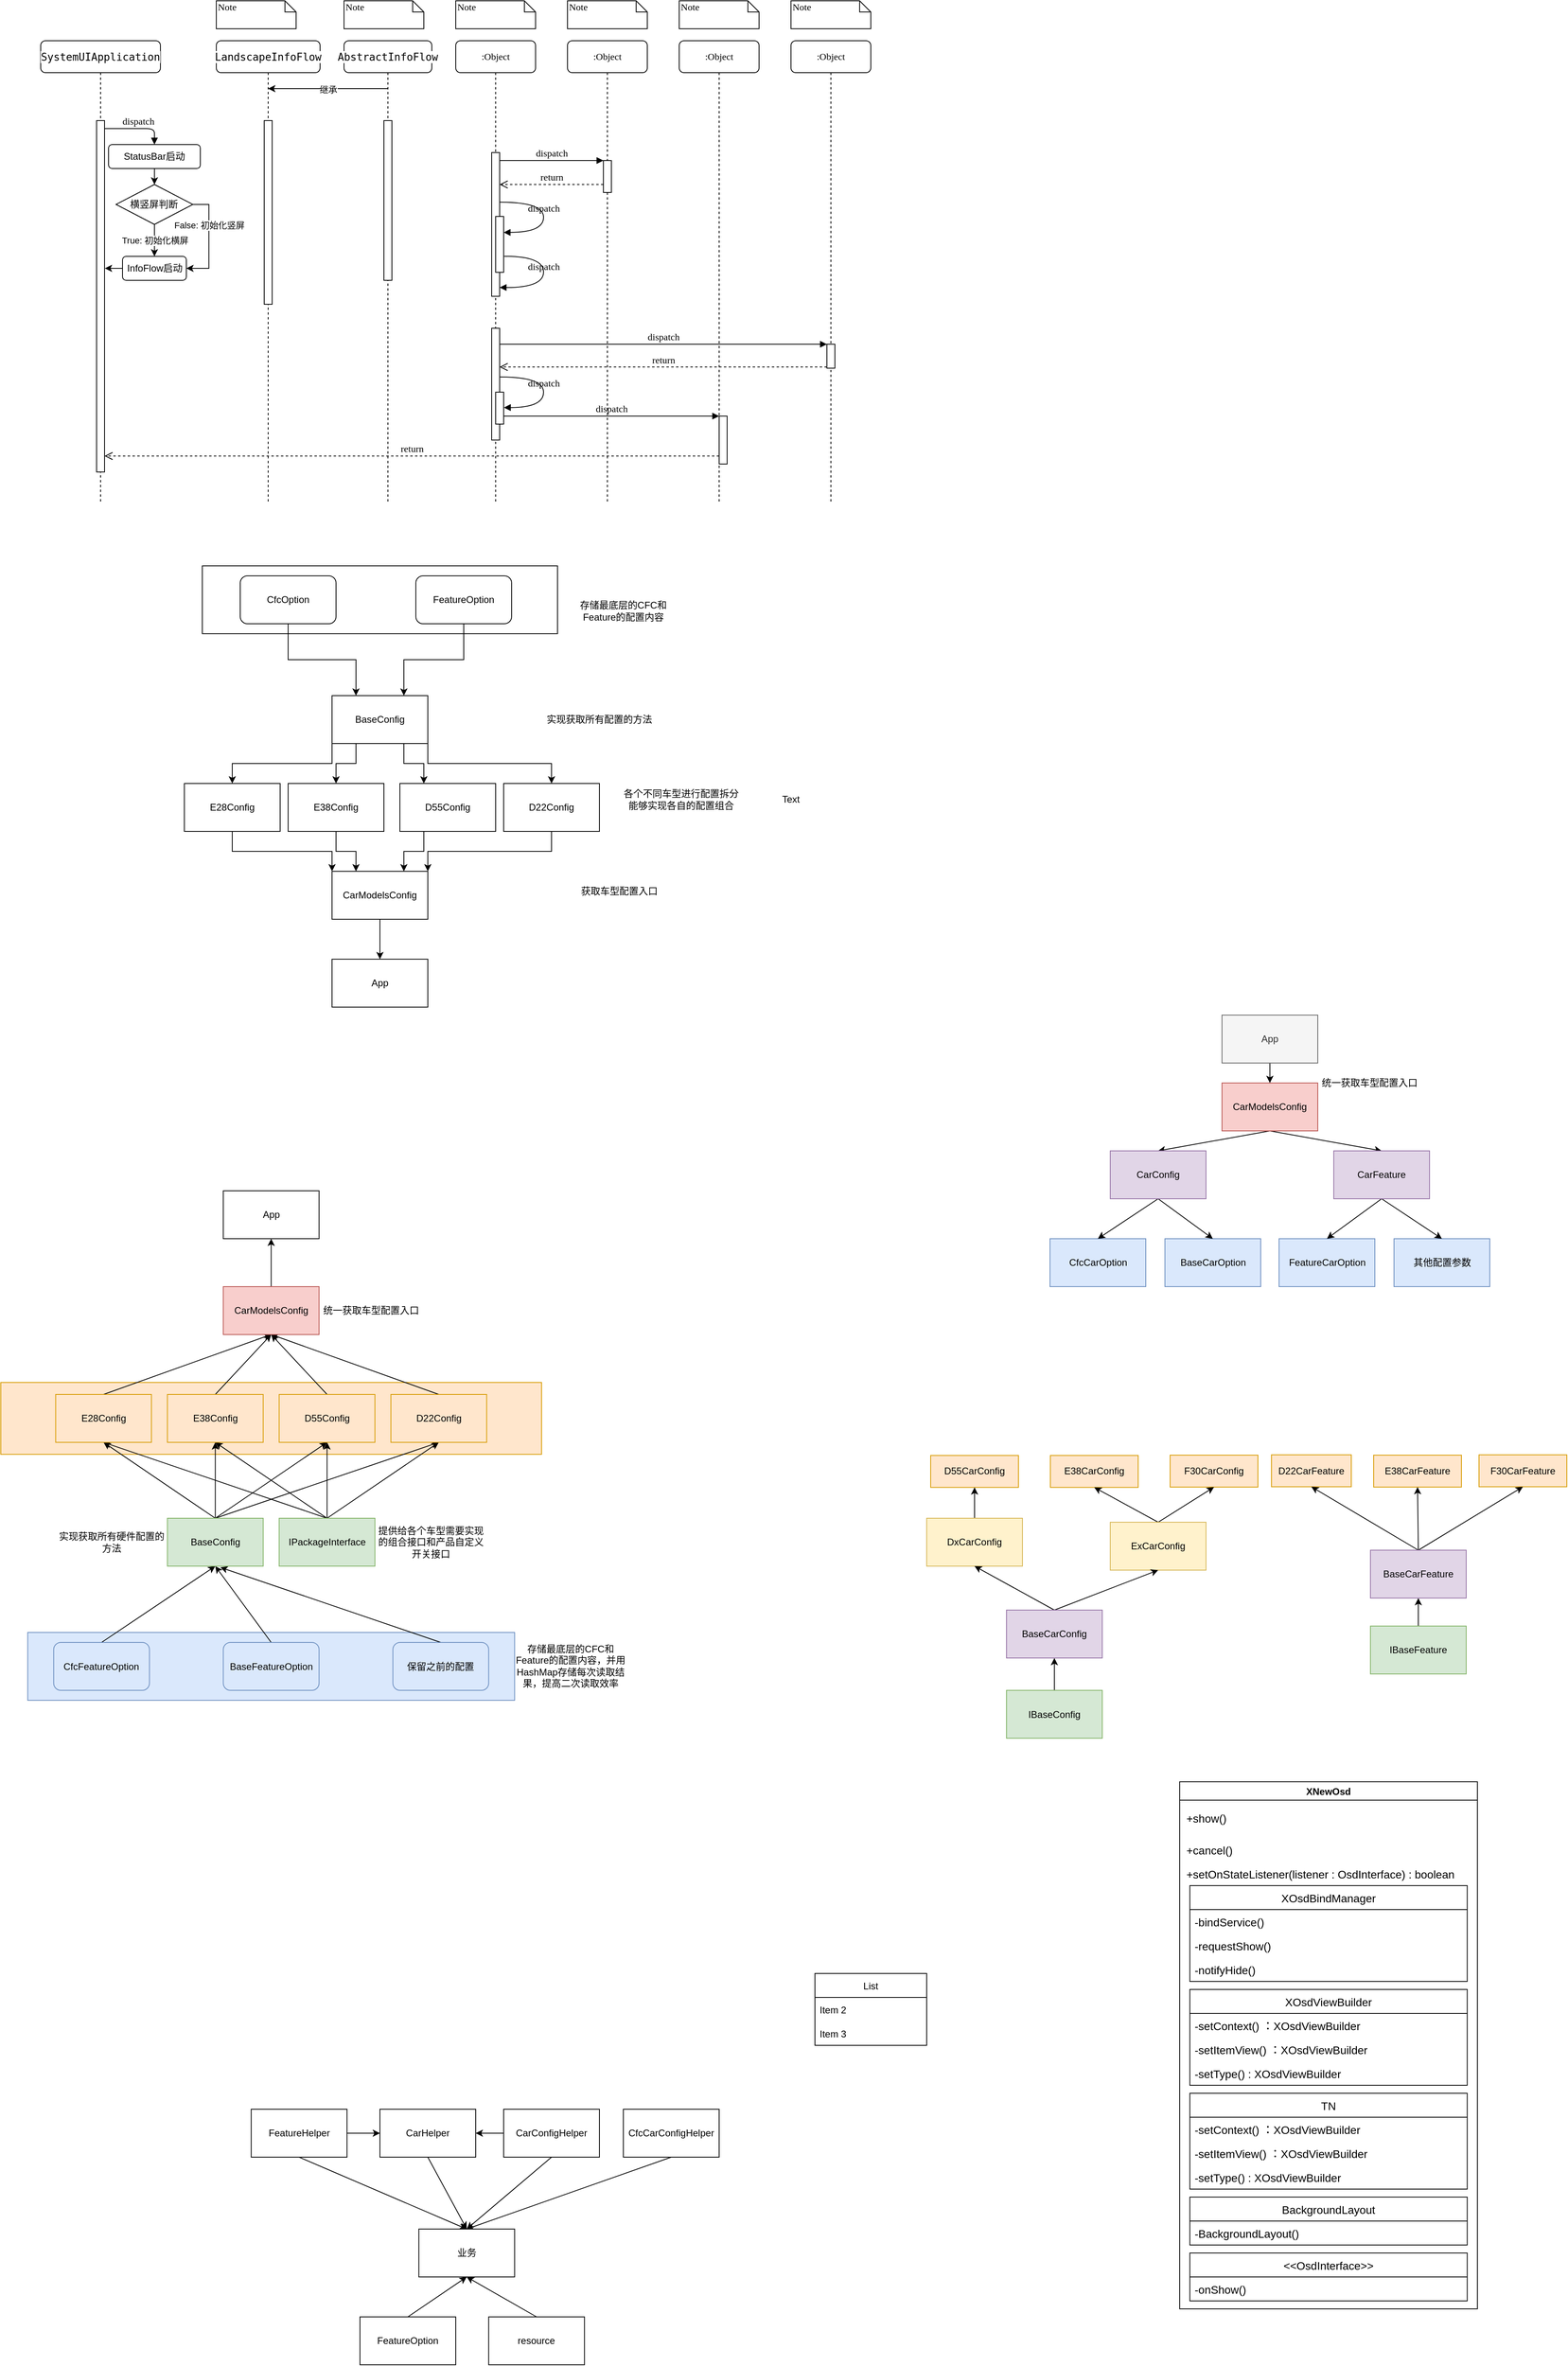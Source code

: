 <mxfile version="20.2.8" type="github">
  <diagram name="Page-1" id="13e1069c-82ec-6db2-03f1-153e76fe0fe0">
    <mxGraphModel dx="1816" dy="377" grid="1" gridSize="10" guides="1" tooltips="1" connect="1" arrows="1" fold="1" page="1" pageScale="1" pageWidth="1100" pageHeight="850" background="none" math="0" shadow="0">
      <root>
        <mxCell id="0" />
        <mxCell id="1" parent="0" />
        <mxCell id="REH5YeQ6EN0uK2ZwVJsP-51" value="" style="rounded=0;whiteSpace=wrap;html=1;fillColor=#ffe6cc;strokeColor=#d79b00;" parent="1" vertex="1">
          <mxGeometry x="-30" y="1760" width="677.5" height="90" as="geometry" />
        </mxCell>
        <mxCell id="7baba1c4bc27f4b0-2" value="&lt;pre style=&quot;font-family: &amp;quot;JetBrains Mono&amp;quot;, monospace; font-size: 9.8pt;&quot;&gt;&lt;span style=&quot;background-color: rgb(255, 255, 255);&quot;&gt;LandscapeInfoFlow&lt;/span&gt;&lt;/pre&gt;" style="shape=umlLifeline;perimeter=lifelinePerimeter;whiteSpace=wrap;html=1;container=1;collapsible=0;recursiveResize=0;outlineConnect=0;rounded=1;shadow=0;comic=0;labelBackgroundColor=none;strokeWidth=1;fontFamily=Verdana;fontSize=12;align=center;" parent="1" vertex="1">
          <mxGeometry x="240" y="80" width="130" height="580" as="geometry" />
        </mxCell>
        <mxCell id="7baba1c4bc27f4b0-10" value="" style="html=1;points=[];perimeter=orthogonalPerimeter;rounded=0;shadow=0;comic=0;labelBackgroundColor=none;strokeWidth=1;fontFamily=Verdana;fontSize=12;align=center;" parent="7baba1c4bc27f4b0-2" vertex="1">
          <mxGeometry x="60" y="100" width="10" height="230" as="geometry" />
        </mxCell>
        <mxCell id="7baba1c4bc27f4b0-3" value="&lt;pre style=&quot;font-family: &amp;quot;JetBrains Mono&amp;quot;, monospace; font-size: 9.8pt;&quot;&gt;&lt;span style=&quot;background-color: rgb(255, 255, 255);&quot;&gt;AbstractInfoFlow&lt;/span&gt;&lt;/pre&gt;" style="shape=umlLifeline;perimeter=lifelinePerimeter;whiteSpace=wrap;html=1;container=1;collapsible=0;recursiveResize=0;outlineConnect=0;rounded=1;shadow=0;comic=0;labelBackgroundColor=none;strokeWidth=1;fontFamily=Verdana;fontSize=12;align=center;" parent="1" vertex="1">
          <mxGeometry x="400" y="80" width="110" height="580" as="geometry" />
        </mxCell>
        <mxCell id="7baba1c4bc27f4b0-13" value="" style="html=1;points=[];perimeter=orthogonalPerimeter;rounded=0;shadow=0;comic=0;labelBackgroundColor=none;strokeWidth=1;fontFamily=Verdana;fontSize=12;align=center;" parent="7baba1c4bc27f4b0-3" vertex="1">
          <mxGeometry x="50" y="100" width="10" height="200" as="geometry" />
        </mxCell>
        <mxCell id="7baba1c4bc27f4b0-4" value=":Object" style="shape=umlLifeline;perimeter=lifelinePerimeter;whiteSpace=wrap;html=1;container=1;collapsible=0;recursiveResize=0;outlineConnect=0;rounded=1;shadow=0;comic=0;labelBackgroundColor=none;strokeWidth=1;fontFamily=Verdana;fontSize=12;align=center;" parent="1" vertex="1">
          <mxGeometry x="540" y="80" width="100" height="580" as="geometry" />
        </mxCell>
        <mxCell id="7baba1c4bc27f4b0-5" value=":Object" style="shape=umlLifeline;perimeter=lifelinePerimeter;whiteSpace=wrap;html=1;container=1;collapsible=0;recursiveResize=0;outlineConnect=0;rounded=1;shadow=0;comic=0;labelBackgroundColor=none;strokeWidth=1;fontFamily=Verdana;fontSize=12;align=center;" parent="1" vertex="1">
          <mxGeometry x="680" y="80" width="100" height="580" as="geometry" />
        </mxCell>
        <mxCell id="7baba1c4bc27f4b0-6" value=":Object" style="shape=umlLifeline;perimeter=lifelinePerimeter;whiteSpace=wrap;html=1;container=1;collapsible=0;recursiveResize=0;outlineConnect=0;rounded=1;shadow=0;comic=0;labelBackgroundColor=none;strokeWidth=1;fontFamily=Verdana;fontSize=12;align=center;" parent="1" vertex="1">
          <mxGeometry x="820" y="80" width="100" height="580" as="geometry" />
        </mxCell>
        <mxCell id="7baba1c4bc27f4b0-7" value=":Object" style="shape=umlLifeline;perimeter=lifelinePerimeter;whiteSpace=wrap;html=1;container=1;collapsible=0;recursiveResize=0;outlineConnect=0;rounded=1;shadow=0;comic=0;labelBackgroundColor=none;strokeWidth=1;fontFamily=Verdana;fontSize=12;align=center;" parent="1" vertex="1">
          <mxGeometry x="960" y="80" width="100" height="580" as="geometry" />
        </mxCell>
        <mxCell id="7baba1c4bc27f4b0-8" value="&lt;pre style=&quot;font-family: &amp;quot;JetBrains Mono&amp;quot;, monospace; font-size: 9.8pt;&quot;&gt;&lt;span style=&quot;background-color: rgb(255, 255, 255);&quot;&gt;SystemUIApplication&lt;/span&gt;&lt;/pre&gt;" style="shape=umlLifeline;perimeter=lifelinePerimeter;whiteSpace=wrap;html=1;container=1;collapsible=0;recursiveResize=0;outlineConnect=0;rounded=1;shadow=0;comic=0;labelBackgroundColor=none;strokeWidth=1;fontFamily=Verdana;fontSize=12;align=center;" parent="1" vertex="1">
          <mxGeometry x="20" y="80" width="150" height="580" as="geometry" />
        </mxCell>
        <mxCell id="7baba1c4bc27f4b0-9" value="" style="html=1;points=[];perimeter=orthogonalPerimeter;rounded=0;shadow=0;comic=0;labelBackgroundColor=none;strokeWidth=1;fontFamily=Verdana;fontSize=12;align=center;" parent="7baba1c4bc27f4b0-8" vertex="1">
          <mxGeometry x="70" y="100" width="10" height="440" as="geometry" />
        </mxCell>
        <mxCell id="kc6IpkDuehsyUQbkv5Yk-7" value="True: 初始化横屏" style="edgeStyle=orthogonalEdgeStyle;rounded=0;orthogonalLoop=1;jettySize=auto;html=1;exitX=0.5;exitY=1;exitDx=0;exitDy=0;entryX=0.5;entryY=0;entryDx=0;entryDy=0;fontColor=#000000;" parent="7baba1c4bc27f4b0-8" source="kc6IpkDuehsyUQbkv5Yk-4" target="kc6IpkDuehsyUQbkv5Yk-6" edge="1">
          <mxGeometry relative="1" as="geometry" />
        </mxCell>
        <mxCell id="kc6IpkDuehsyUQbkv5Yk-8" style="edgeStyle=orthogonalEdgeStyle;rounded=0;orthogonalLoop=1;jettySize=auto;html=1;exitX=1;exitY=0.5;exitDx=0;exitDy=0;entryX=1;entryY=0.5;entryDx=0;entryDy=0;fontColor=#000000;" parent="7baba1c4bc27f4b0-8" source="kc6IpkDuehsyUQbkv5Yk-4" target="kc6IpkDuehsyUQbkv5Yk-6" edge="1">
          <mxGeometry relative="1" as="geometry" />
        </mxCell>
        <mxCell id="kc6IpkDuehsyUQbkv5Yk-9" value="False: 初始化竖屏" style="edgeLabel;html=1;align=center;verticalAlign=middle;resizable=0;points=[];fontColor=#000000;" parent="kc6IpkDuehsyUQbkv5Yk-8" vertex="1" connectable="0">
          <mxGeometry x="-0.383" relative="1" as="geometry">
            <mxPoint y="6" as="offset" />
          </mxGeometry>
        </mxCell>
        <mxCell id="kc6IpkDuehsyUQbkv5Yk-4" value="横竖屏判断" style="rhombus;whiteSpace=wrap;html=1;labelBackgroundColor=#FFFFFF;fontColor=#000000;" parent="7baba1c4bc27f4b0-8" vertex="1">
          <mxGeometry x="94.38" y="180" width="96.25" height="50" as="geometry" />
        </mxCell>
        <mxCell id="kc6IpkDuehsyUQbkv5Yk-5" style="edgeStyle=orthogonalEdgeStyle;rounded=0;orthogonalLoop=1;jettySize=auto;html=1;exitX=0.5;exitY=1;exitDx=0;exitDy=0;entryX=0.5;entryY=0;entryDx=0;entryDy=0;fontColor=#000000;" parent="7baba1c4bc27f4b0-8" source="kc6IpkDuehsyUQbkv5Yk-1" target="kc6IpkDuehsyUQbkv5Yk-4" edge="1">
          <mxGeometry relative="1" as="geometry" />
        </mxCell>
        <mxCell id="kc6IpkDuehsyUQbkv5Yk-1" value="StatusBar启动" style="rounded=1;whiteSpace=wrap;html=1;labelBackgroundColor=#FFFFFF;fontColor=#000000;" parent="7baba1c4bc27f4b0-8" vertex="1">
          <mxGeometry x="85" y="130" width="115" height="30" as="geometry" />
        </mxCell>
        <mxCell id="7baba1c4bc27f4b0-11" value="dispatch" style="html=1;verticalAlign=bottom;endArrow=block;labelBackgroundColor=none;fontFamily=Verdana;fontSize=12;edgeStyle=elbowEdgeStyle;elbow=vertical;entryX=0.5;entryY=0;entryDx=0;entryDy=0;" parent="7baba1c4bc27f4b0-8" source="7baba1c4bc27f4b0-9" target="kc6IpkDuehsyUQbkv5Yk-1" edge="1">
          <mxGeometry relative="1" as="geometry">
            <mxPoint x="200" y="100" as="sourcePoint" />
            <Array as="points">
              <mxPoint x="190" y="110" />
            </Array>
          </mxGeometry>
        </mxCell>
        <mxCell id="kc6IpkDuehsyUQbkv5Yk-10" style="edgeStyle=orthogonalEdgeStyle;rounded=0;orthogonalLoop=1;jettySize=auto;html=1;exitX=0;exitY=0.5;exitDx=0;exitDy=0;entryX=1.043;entryY=0.421;entryDx=0;entryDy=0;entryPerimeter=0;fontColor=#000000;" parent="7baba1c4bc27f4b0-8" source="kc6IpkDuehsyUQbkv5Yk-6" target="7baba1c4bc27f4b0-9" edge="1">
          <mxGeometry relative="1" as="geometry" />
        </mxCell>
        <mxCell id="kc6IpkDuehsyUQbkv5Yk-6" value="InfoFlow启动" style="rounded=1;whiteSpace=wrap;html=1;labelBackgroundColor=#FFFFFF;fontColor=#000000;" parent="7baba1c4bc27f4b0-8" vertex="1">
          <mxGeometry x="102.5" y="270" width="80" height="30" as="geometry" />
        </mxCell>
        <mxCell id="7baba1c4bc27f4b0-16" value="" style="html=1;points=[];perimeter=orthogonalPerimeter;rounded=0;shadow=0;comic=0;labelBackgroundColor=none;strokeWidth=1;fontFamily=Verdana;fontSize=12;align=center;" parent="1" vertex="1">
          <mxGeometry x="585" y="220" width="10" height="180" as="geometry" />
        </mxCell>
        <mxCell id="7baba1c4bc27f4b0-19" value="" style="html=1;points=[];perimeter=orthogonalPerimeter;rounded=0;shadow=0;comic=0;labelBackgroundColor=none;strokeWidth=1;fontFamily=Verdana;fontSize=12;align=center;" parent="1" vertex="1">
          <mxGeometry x="725" y="230" width="10" height="40" as="geometry" />
        </mxCell>
        <mxCell id="7baba1c4bc27f4b0-20" value="dispatch" style="html=1;verticalAlign=bottom;endArrow=block;entryX=0;entryY=0;labelBackgroundColor=none;fontFamily=Verdana;fontSize=12;edgeStyle=elbowEdgeStyle;elbow=vertical;" parent="1" source="7baba1c4bc27f4b0-16" target="7baba1c4bc27f4b0-19" edge="1">
          <mxGeometry relative="1" as="geometry">
            <mxPoint x="650" y="230" as="sourcePoint" />
          </mxGeometry>
        </mxCell>
        <mxCell id="7baba1c4bc27f4b0-21" value="return" style="html=1;verticalAlign=bottom;endArrow=open;dashed=1;endSize=8;labelBackgroundColor=none;fontFamily=Verdana;fontSize=12;edgeStyle=elbowEdgeStyle;elbow=vertical;" parent="1" source="7baba1c4bc27f4b0-19" target="7baba1c4bc27f4b0-16" edge="1">
          <mxGeometry relative="1" as="geometry">
            <mxPoint x="650" y="306" as="targetPoint" />
            <Array as="points">
              <mxPoint x="670" y="260" />
              <mxPoint x="700" y="260" />
            </Array>
          </mxGeometry>
        </mxCell>
        <mxCell id="7baba1c4bc27f4b0-22" value="" style="html=1;points=[];perimeter=orthogonalPerimeter;rounded=0;shadow=0;comic=0;labelBackgroundColor=none;strokeWidth=1;fontFamily=Verdana;fontSize=12;align=center;" parent="1" vertex="1">
          <mxGeometry x="585" y="440" width="10" height="140" as="geometry" />
        </mxCell>
        <mxCell id="7baba1c4bc27f4b0-25" value="" style="html=1;points=[];perimeter=orthogonalPerimeter;rounded=0;shadow=0;comic=0;labelBackgroundColor=none;strokeColor=#000000;strokeWidth=1;fillColor=#FFFFFF;fontFamily=Verdana;fontSize=12;fontColor=#000000;align=center;" parent="1" vertex="1">
          <mxGeometry x="1005" y="460" width="10" height="30" as="geometry" />
        </mxCell>
        <mxCell id="7baba1c4bc27f4b0-26" value="dispatch" style="html=1;verticalAlign=bottom;endArrow=block;entryX=0;entryY=0;labelBackgroundColor=none;fontFamily=Verdana;fontSize=12;" parent="1" source="7baba1c4bc27f4b0-22" target="7baba1c4bc27f4b0-25" edge="1">
          <mxGeometry relative="1" as="geometry">
            <mxPoint x="930" y="340" as="sourcePoint" />
          </mxGeometry>
        </mxCell>
        <mxCell id="7baba1c4bc27f4b0-27" value="return" style="html=1;verticalAlign=bottom;endArrow=open;dashed=1;endSize=8;exitX=0;exitY=0.95;labelBackgroundColor=none;fontFamily=Verdana;fontSize=12;" parent="1" source="7baba1c4bc27f4b0-25" target="7baba1c4bc27f4b0-22" edge="1">
          <mxGeometry relative="1" as="geometry">
            <mxPoint x="930" y="416" as="targetPoint" />
          </mxGeometry>
        </mxCell>
        <mxCell id="7baba1c4bc27f4b0-28" value="" style="html=1;points=[];perimeter=orthogonalPerimeter;rounded=0;shadow=0;comic=0;labelBackgroundColor=none;strokeWidth=1;fontFamily=Verdana;fontSize=12;align=center;" parent="1" vertex="1">
          <mxGeometry x="870" y="550" width="10" height="60" as="geometry" />
        </mxCell>
        <mxCell id="7baba1c4bc27f4b0-29" value="dispatch" style="html=1;verticalAlign=bottom;endArrow=block;entryX=0;entryY=0;labelBackgroundColor=none;fontFamily=Verdana;fontSize=12;edgeStyle=elbowEdgeStyle;elbow=vertical;" parent="1" source="7baba1c4bc27f4b0-37" target="7baba1c4bc27f4b0-28" edge="1">
          <mxGeometry relative="1" as="geometry">
            <mxPoint x="800" y="550" as="sourcePoint" />
          </mxGeometry>
        </mxCell>
        <mxCell id="7baba1c4bc27f4b0-30" value="return" style="html=1;verticalAlign=bottom;endArrow=open;dashed=1;endSize=8;labelBackgroundColor=none;fontFamily=Verdana;fontSize=12;edgeStyle=elbowEdgeStyle;elbow=vertical;" parent="1" source="7baba1c4bc27f4b0-28" target="7baba1c4bc27f4b0-9" edge="1">
          <mxGeometry relative="1" as="geometry">
            <mxPoint x="800" y="626" as="targetPoint" />
            <Array as="points">
              <mxPoint x="570" y="600" />
            </Array>
          </mxGeometry>
        </mxCell>
        <mxCell id="7baba1c4bc27f4b0-34" value="" style="html=1;points=[];perimeter=orthogonalPerimeter;rounded=0;shadow=0;comic=0;labelBackgroundColor=none;strokeWidth=1;fontFamily=Verdana;fontSize=12;align=center;" parent="1" vertex="1">
          <mxGeometry x="590" y="300" width="10" height="70" as="geometry" />
        </mxCell>
        <mxCell id="7baba1c4bc27f4b0-35" value="dispatch" style="html=1;verticalAlign=bottom;endArrow=block;labelBackgroundColor=none;fontFamily=Verdana;fontSize=12;elbow=vertical;edgeStyle=orthogonalEdgeStyle;curved=1;entryX=1;entryY=0.286;entryPerimeter=0;exitX=1.038;exitY=0.345;exitPerimeter=0;" parent="1" source="7baba1c4bc27f4b0-16" target="7baba1c4bc27f4b0-34" edge="1">
          <mxGeometry relative="1" as="geometry">
            <mxPoint x="465" y="230" as="sourcePoint" />
            <mxPoint x="595" y="230" as="targetPoint" />
            <Array as="points">
              <mxPoint x="650" y="282" />
              <mxPoint x="650" y="320" />
            </Array>
          </mxGeometry>
        </mxCell>
        <mxCell id="7baba1c4bc27f4b0-36" value="dispatch" style="html=1;verticalAlign=bottom;endArrow=block;labelBackgroundColor=none;fontFamily=Verdana;fontSize=12;elbow=vertical;edgeStyle=orthogonalEdgeStyle;curved=1;exitX=1.066;exitY=0.713;exitPerimeter=0;" parent="1" source="7baba1c4bc27f4b0-34" edge="1">
          <mxGeometry relative="1" as="geometry">
            <mxPoint x="610.333" y="350" as="sourcePoint" />
            <mxPoint x="595" y="389" as="targetPoint" />
            <Array as="points">
              <mxPoint x="650" y="350" />
              <mxPoint x="650" y="389" />
            </Array>
          </mxGeometry>
        </mxCell>
        <mxCell id="7baba1c4bc27f4b0-37" value="" style="html=1;points=[];perimeter=orthogonalPerimeter;rounded=0;shadow=0;comic=0;labelBackgroundColor=none;strokeWidth=1;fontFamily=Verdana;fontSize=12;align=center;" parent="1" vertex="1">
          <mxGeometry x="590" y="520" width="10" height="40" as="geometry" />
        </mxCell>
        <mxCell id="7baba1c4bc27f4b0-39" value="dispatch" style="html=1;verticalAlign=bottom;endArrow=block;labelBackgroundColor=none;fontFamily=Verdana;fontSize=12;elbow=vertical;edgeStyle=orthogonalEdgeStyle;curved=1;entryX=1;entryY=0.286;entryPerimeter=0;exitX=1.038;exitY=0.345;exitPerimeter=0;" parent="1" edge="1">
          <mxGeometry relative="1" as="geometry">
            <mxPoint x="595.333" y="501" as="sourcePoint" />
            <mxPoint x="600.333" y="539.333" as="targetPoint" />
            <Array as="points">
              <mxPoint x="650" y="501" />
              <mxPoint x="650" y="539" />
            </Array>
          </mxGeometry>
        </mxCell>
        <mxCell id="7baba1c4bc27f4b0-41" value="Note" style="shape=note;whiteSpace=wrap;html=1;size=14;verticalAlign=top;align=left;spacingTop=-6;rounded=0;shadow=0;comic=0;labelBackgroundColor=none;strokeWidth=1;fontFamily=Verdana;fontSize=12" parent="1" vertex="1">
          <mxGeometry x="240" y="30" width="100" height="35" as="geometry" />
        </mxCell>
        <mxCell id="7baba1c4bc27f4b0-42" value="Note" style="shape=note;whiteSpace=wrap;html=1;size=14;verticalAlign=top;align=left;spacingTop=-6;rounded=0;shadow=0;comic=0;labelBackgroundColor=none;strokeWidth=1;fontFamily=Verdana;fontSize=12" parent="1" vertex="1">
          <mxGeometry x="400" y="30" width="100" height="35" as="geometry" />
        </mxCell>
        <mxCell id="7baba1c4bc27f4b0-43" value="Note" style="shape=note;whiteSpace=wrap;html=1;size=14;verticalAlign=top;align=left;spacingTop=-6;rounded=0;shadow=0;comic=0;labelBackgroundColor=none;strokeWidth=1;fontFamily=Verdana;fontSize=12" parent="1" vertex="1">
          <mxGeometry x="540" y="30" width="100" height="35" as="geometry" />
        </mxCell>
        <mxCell id="7baba1c4bc27f4b0-44" value="Note" style="shape=note;whiteSpace=wrap;html=1;size=14;verticalAlign=top;align=left;spacingTop=-6;rounded=0;shadow=0;comic=0;labelBackgroundColor=none;strokeWidth=1;fontFamily=Verdana;fontSize=12" parent="1" vertex="1">
          <mxGeometry x="680" y="30" width="100" height="35" as="geometry" />
        </mxCell>
        <mxCell id="7baba1c4bc27f4b0-45" value="Note" style="shape=note;whiteSpace=wrap;html=1;size=14;verticalAlign=top;align=left;spacingTop=-6;rounded=0;shadow=0;comic=0;labelBackgroundColor=none;strokeWidth=1;fontFamily=Verdana;fontSize=12" parent="1" vertex="1">
          <mxGeometry x="820" y="30" width="100" height="35" as="geometry" />
        </mxCell>
        <mxCell id="7baba1c4bc27f4b0-46" value="Note" style="shape=note;whiteSpace=wrap;html=1;size=14;verticalAlign=top;align=left;spacingTop=-6;rounded=0;shadow=0;comic=0;labelBackgroundColor=none;strokeWidth=1;fontFamily=Verdana;fontSize=12" parent="1" vertex="1">
          <mxGeometry x="960" y="30" width="100" height="35" as="geometry" />
        </mxCell>
        <mxCell id="kc6IpkDuehsyUQbkv5Yk-12" value="" style="endArrow=classic;html=1;rounded=0;fontColor=#000000;" parent="1" source="7baba1c4bc27f4b0-3" target="7baba1c4bc27f4b0-2" edge="1">
          <mxGeometry width="50" height="50" relative="1" as="geometry">
            <mxPoint x="390" y="160" as="sourcePoint" />
            <mxPoint x="420" y="90" as="targetPoint" />
            <Array as="points">
              <mxPoint x="380" y="140" />
            </Array>
          </mxGeometry>
        </mxCell>
        <mxCell id="kc6IpkDuehsyUQbkv5Yk-13" value="继承" style="edgeLabel;html=1;align=center;verticalAlign=middle;resizable=0;points=[];fontColor=#000000;" parent="kc6IpkDuehsyUQbkv5Yk-12" vertex="1" connectable="0">
          <mxGeometry x="0.119" y="1" relative="1" as="geometry">
            <mxPoint x="9" as="offset" />
          </mxGeometry>
        </mxCell>
        <mxCell id="REH5YeQ6EN0uK2ZwVJsP-4" value="" style="verticalLabelPosition=bottom;verticalAlign=top;html=1;shape=mxgraph.basic.rect;fillColor2=none;strokeWidth=1;size=20;indent=5;" parent="1" vertex="1">
          <mxGeometry x="222.5" y="737.5" width="445" height="85" as="geometry" />
        </mxCell>
        <mxCell id="REH5YeQ6EN0uK2ZwVJsP-11" style="edgeStyle=orthogonalEdgeStyle;rounded=0;orthogonalLoop=1;jettySize=auto;html=1;exitX=0.5;exitY=1;exitDx=0;exitDy=0;entryX=0.25;entryY=0;entryDx=0;entryDy=0;" parent="1" source="REH5YeQ6EN0uK2ZwVJsP-1" target="REH5YeQ6EN0uK2ZwVJsP-10" edge="1">
          <mxGeometry relative="1" as="geometry" />
        </mxCell>
        <mxCell id="REH5YeQ6EN0uK2ZwVJsP-1" value="CfcOption" style="rounded=1;whiteSpace=wrap;html=1;" parent="1" vertex="1">
          <mxGeometry x="270" y="750" width="120" height="60" as="geometry" />
        </mxCell>
        <mxCell id="REH5YeQ6EN0uK2ZwVJsP-12" style="edgeStyle=orthogonalEdgeStyle;rounded=0;orthogonalLoop=1;jettySize=auto;html=1;entryX=0.75;entryY=0;entryDx=0;entryDy=0;" parent="1" source="REH5YeQ6EN0uK2ZwVJsP-2" target="REH5YeQ6EN0uK2ZwVJsP-10" edge="1">
          <mxGeometry relative="1" as="geometry" />
        </mxCell>
        <mxCell id="REH5YeQ6EN0uK2ZwVJsP-2" value="FeatureOption" style="rounded=1;whiteSpace=wrap;html=1;" parent="1" vertex="1">
          <mxGeometry x="490" y="750" width="120" height="60" as="geometry" />
        </mxCell>
        <mxCell id="REH5YeQ6EN0uK2ZwVJsP-19" style="edgeStyle=orthogonalEdgeStyle;rounded=0;orthogonalLoop=1;jettySize=auto;html=1;exitX=0;exitY=1;exitDx=0;exitDy=0;entryX=0.5;entryY=0;entryDx=0;entryDy=0;" parent="1" source="REH5YeQ6EN0uK2ZwVJsP-10" target="REH5YeQ6EN0uK2ZwVJsP-15" edge="1">
          <mxGeometry relative="1" as="geometry" />
        </mxCell>
        <mxCell id="REH5YeQ6EN0uK2ZwVJsP-20" style="edgeStyle=orthogonalEdgeStyle;rounded=0;orthogonalLoop=1;jettySize=auto;html=1;exitX=0.25;exitY=1;exitDx=0;exitDy=0;" parent="1" source="REH5YeQ6EN0uK2ZwVJsP-10" target="REH5YeQ6EN0uK2ZwVJsP-16" edge="1">
          <mxGeometry relative="1" as="geometry" />
        </mxCell>
        <mxCell id="REH5YeQ6EN0uK2ZwVJsP-21" style="edgeStyle=orthogonalEdgeStyle;rounded=0;orthogonalLoop=1;jettySize=auto;html=1;exitX=0.75;exitY=1;exitDx=0;exitDy=0;entryX=0.25;entryY=0;entryDx=0;entryDy=0;" parent="1" source="REH5YeQ6EN0uK2ZwVJsP-10" target="REH5YeQ6EN0uK2ZwVJsP-17" edge="1">
          <mxGeometry relative="1" as="geometry" />
        </mxCell>
        <mxCell id="REH5YeQ6EN0uK2ZwVJsP-22" style="edgeStyle=orthogonalEdgeStyle;rounded=0;orthogonalLoop=1;jettySize=auto;html=1;exitX=1;exitY=1;exitDx=0;exitDy=0;entryX=0.5;entryY=0;entryDx=0;entryDy=0;" parent="1" source="REH5YeQ6EN0uK2ZwVJsP-10" target="REH5YeQ6EN0uK2ZwVJsP-18" edge="1">
          <mxGeometry relative="1" as="geometry" />
        </mxCell>
        <mxCell id="REH5YeQ6EN0uK2ZwVJsP-10" value="BaseConfig" style="rounded=0;whiteSpace=wrap;html=1;" parent="1" vertex="1">
          <mxGeometry x="385" y="900" width="120" height="60" as="geometry" />
        </mxCell>
        <mxCell id="REH5YeQ6EN0uK2ZwVJsP-13" value="存储最底层的CFC和Feature的配置内容" style="text;html=1;strokeColor=none;fillColor=none;align=center;verticalAlign=middle;whiteSpace=wrap;rounded=0;" parent="1" vertex="1">
          <mxGeometry x="680" y="767.5" width="140" height="52.5" as="geometry" />
        </mxCell>
        <mxCell id="REH5YeQ6EN0uK2ZwVJsP-14" value="实现获取所有配置的方法" style="text;html=1;strokeColor=none;fillColor=none;align=center;verticalAlign=middle;whiteSpace=wrap;rounded=0;" parent="1" vertex="1">
          <mxGeometry x="650" y="905" width="140" height="50" as="geometry" />
        </mxCell>
        <mxCell id="REH5YeQ6EN0uK2ZwVJsP-26" style="edgeStyle=orthogonalEdgeStyle;rounded=0;orthogonalLoop=1;jettySize=auto;html=1;exitX=0.5;exitY=1;exitDx=0;exitDy=0;entryX=0;entryY=0;entryDx=0;entryDy=0;" parent="1" source="REH5YeQ6EN0uK2ZwVJsP-15" target="REH5YeQ6EN0uK2ZwVJsP-24" edge="1">
          <mxGeometry relative="1" as="geometry" />
        </mxCell>
        <mxCell id="REH5YeQ6EN0uK2ZwVJsP-15" value="E28Config" style="rounded=0;whiteSpace=wrap;html=1;" parent="1" vertex="1">
          <mxGeometry x="200" y="1010" width="120" height="60" as="geometry" />
        </mxCell>
        <mxCell id="REH5YeQ6EN0uK2ZwVJsP-27" style="edgeStyle=orthogonalEdgeStyle;rounded=0;orthogonalLoop=1;jettySize=auto;html=1;exitX=0.5;exitY=1;exitDx=0;exitDy=0;entryX=0.25;entryY=0;entryDx=0;entryDy=0;" parent="1" source="REH5YeQ6EN0uK2ZwVJsP-16" target="REH5YeQ6EN0uK2ZwVJsP-24" edge="1">
          <mxGeometry relative="1" as="geometry" />
        </mxCell>
        <mxCell id="REH5YeQ6EN0uK2ZwVJsP-16" value="E38Config" style="rounded=0;whiteSpace=wrap;html=1;" parent="1" vertex="1">
          <mxGeometry x="330" y="1010" width="120" height="60" as="geometry" />
        </mxCell>
        <mxCell id="REH5YeQ6EN0uK2ZwVJsP-28" style="edgeStyle=orthogonalEdgeStyle;rounded=0;orthogonalLoop=1;jettySize=auto;html=1;exitX=0.25;exitY=1;exitDx=0;exitDy=0;entryX=0.75;entryY=0;entryDx=0;entryDy=0;" parent="1" source="REH5YeQ6EN0uK2ZwVJsP-17" target="REH5YeQ6EN0uK2ZwVJsP-24" edge="1">
          <mxGeometry relative="1" as="geometry" />
        </mxCell>
        <mxCell id="REH5YeQ6EN0uK2ZwVJsP-17" value="D55Config" style="rounded=0;whiteSpace=wrap;html=1;" parent="1" vertex="1">
          <mxGeometry x="470" y="1010" width="120" height="60" as="geometry" />
        </mxCell>
        <mxCell id="REH5YeQ6EN0uK2ZwVJsP-29" style="edgeStyle=orthogonalEdgeStyle;rounded=0;orthogonalLoop=1;jettySize=auto;html=1;exitX=0.5;exitY=1;exitDx=0;exitDy=0;entryX=1;entryY=0;entryDx=0;entryDy=0;" parent="1" source="REH5YeQ6EN0uK2ZwVJsP-18" target="REH5YeQ6EN0uK2ZwVJsP-24" edge="1">
          <mxGeometry relative="1" as="geometry" />
        </mxCell>
        <mxCell id="REH5YeQ6EN0uK2ZwVJsP-18" value="D22Config" style="rounded=0;whiteSpace=wrap;html=1;" parent="1" vertex="1">
          <mxGeometry x="600" y="1010" width="120" height="60" as="geometry" />
        </mxCell>
        <mxCell id="REH5YeQ6EN0uK2ZwVJsP-23" value="各个不同车型进行配置拆分&lt;br&gt;能够实现各自的配置组合" style="text;html=1;strokeColor=none;fillColor=none;align=center;verticalAlign=middle;whiteSpace=wrap;rounded=0;" parent="1" vertex="1">
          <mxGeometry x="735" y="1000" width="175" height="60" as="geometry" />
        </mxCell>
        <mxCell id="REH5YeQ6EN0uK2ZwVJsP-33" style="edgeStyle=orthogonalEdgeStyle;rounded=0;orthogonalLoop=1;jettySize=auto;html=1;exitX=0.5;exitY=1;exitDx=0;exitDy=0;entryX=0.5;entryY=0;entryDx=0;entryDy=0;" parent="1" source="REH5YeQ6EN0uK2ZwVJsP-24" target="REH5YeQ6EN0uK2ZwVJsP-32" edge="1">
          <mxGeometry relative="1" as="geometry" />
        </mxCell>
        <mxCell id="REH5YeQ6EN0uK2ZwVJsP-24" value="CarModelsConfig" style="rounded=0;whiteSpace=wrap;html=1;" parent="1" vertex="1">
          <mxGeometry x="385" y="1120" width="120" height="60" as="geometry" />
        </mxCell>
        <mxCell id="REH5YeQ6EN0uK2ZwVJsP-31" value="获取车型配置入口" style="text;html=1;strokeColor=none;fillColor=none;align=center;verticalAlign=middle;whiteSpace=wrap;rounded=0;" parent="1" vertex="1">
          <mxGeometry x="680" y="1120" width="130" height="50" as="geometry" />
        </mxCell>
        <mxCell id="REH5YeQ6EN0uK2ZwVJsP-32" value="App" style="rounded=0;whiteSpace=wrap;html=1;" parent="1" vertex="1">
          <mxGeometry x="385" y="1230" width="120" height="60" as="geometry" />
        </mxCell>
        <mxCell id="REH5YeQ6EN0uK2ZwVJsP-34" value="Text" style="text;html=1;strokeColor=none;fillColor=none;align=center;verticalAlign=middle;whiteSpace=wrap;rounded=0;" parent="1" vertex="1">
          <mxGeometry x="930" y="1015" width="60" height="30" as="geometry" />
        </mxCell>
        <mxCell id="REH5YeQ6EN0uK2ZwVJsP-36" value="" style="verticalLabelPosition=bottom;verticalAlign=top;html=1;shape=mxgraph.basic.rect;fillColor2=none;strokeWidth=1;size=20;indent=5;fillColor=#dae8fc;strokeColor=#6c8ebf;" parent="1" vertex="1">
          <mxGeometry x="3.75" y="2073" width="610" height="85" as="geometry" />
        </mxCell>
        <mxCell id="REH5YeQ6EN0uK2ZwVJsP-70" style="edgeStyle=none;rounded=0;orthogonalLoop=1;jettySize=auto;html=1;exitX=0.5;exitY=0;exitDx=0;exitDy=0;entryX=0.5;entryY=1;entryDx=0;entryDy=0;" parent="1" source="REH5YeQ6EN0uK2ZwVJsP-37" target="REH5YeQ6EN0uK2ZwVJsP-40" edge="1">
          <mxGeometry relative="1" as="geometry" />
        </mxCell>
        <mxCell id="REH5YeQ6EN0uK2ZwVJsP-37" value="CfcFeatureOption" style="rounded=1;whiteSpace=wrap;html=1;fillColor=#dae8fc;strokeColor=#6c8ebf;" parent="1" vertex="1">
          <mxGeometry x="36.25" y="2085.5" width="120" height="60" as="geometry" />
        </mxCell>
        <mxCell id="REH5YeQ6EN0uK2ZwVJsP-71" style="edgeStyle=none;rounded=0;orthogonalLoop=1;jettySize=auto;html=1;exitX=0.5;exitY=0;exitDx=0;exitDy=0;entryX=0.5;entryY=1;entryDx=0;entryDy=0;" parent="1" source="REH5YeQ6EN0uK2ZwVJsP-38" target="REH5YeQ6EN0uK2ZwVJsP-40" edge="1">
          <mxGeometry relative="1" as="geometry" />
        </mxCell>
        <mxCell id="REH5YeQ6EN0uK2ZwVJsP-38" value="BaseFeatureOption" style="rounded=1;whiteSpace=wrap;html=1;fillColor=#dae8fc;strokeColor=#6c8ebf;" parent="1" vertex="1">
          <mxGeometry x="248.75" y="2085.5" width="120" height="60" as="geometry" />
        </mxCell>
        <mxCell id="REH5YeQ6EN0uK2ZwVJsP-72" style="edgeStyle=none;rounded=0;orthogonalLoop=1;jettySize=auto;html=1;exitX=0.5;exitY=0;exitDx=0;exitDy=0;entryX=0.553;entryY=1.026;entryDx=0;entryDy=0;entryPerimeter=0;" parent="1" source="REH5YeQ6EN0uK2ZwVJsP-39" target="REH5YeQ6EN0uK2ZwVJsP-40" edge="1">
          <mxGeometry relative="1" as="geometry" />
        </mxCell>
        <mxCell id="REH5YeQ6EN0uK2ZwVJsP-39" value="保留之前的配置" style="rounded=1;whiteSpace=wrap;html=1;fillColor=#dae8fc;strokeColor=#6c8ebf;" parent="1" vertex="1">
          <mxGeometry x="461.25" y="2085.5" width="120" height="60" as="geometry" />
        </mxCell>
        <mxCell id="REH5YeQ6EN0uK2ZwVJsP-62" style="edgeStyle=none;rounded=0;orthogonalLoop=1;jettySize=auto;html=1;exitX=0.5;exitY=0;exitDx=0;exitDy=0;entryX=0.5;entryY=1;entryDx=0;entryDy=0;" parent="1" source="REH5YeQ6EN0uK2ZwVJsP-40" target="REH5YeQ6EN0uK2ZwVJsP-47" edge="1">
          <mxGeometry relative="1" as="geometry" />
        </mxCell>
        <mxCell id="REH5YeQ6EN0uK2ZwVJsP-63" style="edgeStyle=none;rounded=0;orthogonalLoop=1;jettySize=auto;html=1;exitX=0.5;exitY=0;exitDx=0;exitDy=0;entryX=0.5;entryY=1;entryDx=0;entryDy=0;" parent="1" source="REH5YeQ6EN0uK2ZwVJsP-40" target="REH5YeQ6EN0uK2ZwVJsP-48" edge="1">
          <mxGeometry relative="1" as="geometry" />
        </mxCell>
        <mxCell id="REH5YeQ6EN0uK2ZwVJsP-64" style="edgeStyle=none;rounded=0;orthogonalLoop=1;jettySize=auto;html=1;exitX=0.5;exitY=0;exitDx=0;exitDy=0;entryX=0.5;entryY=1;entryDx=0;entryDy=0;" parent="1" source="REH5YeQ6EN0uK2ZwVJsP-40" target="REH5YeQ6EN0uK2ZwVJsP-49" edge="1">
          <mxGeometry relative="1" as="geometry" />
        </mxCell>
        <mxCell id="REH5YeQ6EN0uK2ZwVJsP-65" style="edgeStyle=none;rounded=0;orthogonalLoop=1;jettySize=auto;html=1;exitX=0.5;exitY=0;exitDx=0;exitDy=0;entryX=0.5;entryY=1;entryDx=0;entryDy=0;" parent="1" source="REH5YeQ6EN0uK2ZwVJsP-40" target="REH5YeQ6EN0uK2ZwVJsP-50" edge="1">
          <mxGeometry relative="1" as="geometry" />
        </mxCell>
        <mxCell id="REH5YeQ6EN0uK2ZwVJsP-40" value="BaseConfig" style="rounded=0;whiteSpace=wrap;html=1;fillColor=#d5e8d4;strokeColor=#82b366;" parent="1" vertex="1">
          <mxGeometry x="178.75" y="1930" width="120" height="60" as="geometry" />
        </mxCell>
        <mxCell id="REH5YeQ6EN0uK2ZwVJsP-66" style="edgeStyle=none;rounded=0;orthogonalLoop=1;jettySize=auto;html=1;exitX=0.5;exitY=0;exitDx=0;exitDy=0;entryX=0.5;entryY=1;entryDx=0;entryDy=0;" parent="1" source="REH5YeQ6EN0uK2ZwVJsP-46" target="REH5YeQ6EN0uK2ZwVJsP-47" edge="1">
          <mxGeometry relative="1" as="geometry">
            <mxPoint x="103.75" y="1880" as="targetPoint" />
          </mxGeometry>
        </mxCell>
        <mxCell id="REH5YeQ6EN0uK2ZwVJsP-67" style="edgeStyle=none;rounded=0;orthogonalLoop=1;jettySize=auto;html=1;exitX=0.5;exitY=0;exitDx=0;exitDy=0;entryX=0.5;entryY=1;entryDx=0;entryDy=0;" parent="1" source="REH5YeQ6EN0uK2ZwVJsP-46" target="REH5YeQ6EN0uK2ZwVJsP-48" edge="1">
          <mxGeometry relative="1" as="geometry" />
        </mxCell>
        <mxCell id="REH5YeQ6EN0uK2ZwVJsP-68" style="edgeStyle=none;rounded=0;orthogonalLoop=1;jettySize=auto;html=1;exitX=0.5;exitY=0;exitDx=0;exitDy=0;entryX=0.5;entryY=1;entryDx=0;entryDy=0;" parent="1" source="REH5YeQ6EN0uK2ZwVJsP-46" target="REH5YeQ6EN0uK2ZwVJsP-49" edge="1">
          <mxGeometry relative="1" as="geometry" />
        </mxCell>
        <mxCell id="REH5YeQ6EN0uK2ZwVJsP-69" style="edgeStyle=none;rounded=0;orthogonalLoop=1;jettySize=auto;html=1;exitX=0.5;exitY=0;exitDx=0;exitDy=0;entryX=0.5;entryY=1;entryDx=0;entryDy=0;" parent="1" source="REH5YeQ6EN0uK2ZwVJsP-46" target="REH5YeQ6EN0uK2ZwVJsP-50" edge="1">
          <mxGeometry relative="1" as="geometry" />
        </mxCell>
        <mxCell id="REH5YeQ6EN0uK2ZwVJsP-46" value="IPackageInterface" style="rounded=0;whiteSpace=wrap;html=1;fillColor=#d5e8d4;strokeColor=#82b366;" parent="1" vertex="1">
          <mxGeometry x="318.75" y="1930" width="120" height="60" as="geometry" />
        </mxCell>
        <mxCell id="REH5YeQ6EN0uK2ZwVJsP-77" style="edgeStyle=none;rounded=0;orthogonalLoop=1;jettySize=auto;html=1;exitX=0.5;exitY=0;exitDx=0;exitDy=0;entryX=0.5;entryY=1;entryDx=0;entryDy=0;" parent="1" source="REH5YeQ6EN0uK2ZwVJsP-47" target="REH5YeQ6EN0uK2ZwVJsP-76" edge="1">
          <mxGeometry relative="1" as="geometry" />
        </mxCell>
        <mxCell id="REH5YeQ6EN0uK2ZwVJsP-47" value="E28Config" style="rounded=0;whiteSpace=wrap;html=1;fillColor=#ffe6cc;strokeColor=#d79b00;" parent="1" vertex="1">
          <mxGeometry x="38.75" y="1775" width="120" height="60" as="geometry" />
        </mxCell>
        <mxCell id="REH5YeQ6EN0uK2ZwVJsP-78" style="edgeStyle=none;rounded=0;orthogonalLoop=1;jettySize=auto;html=1;exitX=0.5;exitY=0;exitDx=0;exitDy=0;entryX=0.5;entryY=1;entryDx=0;entryDy=0;" parent="1" source="REH5YeQ6EN0uK2ZwVJsP-48" target="REH5YeQ6EN0uK2ZwVJsP-76" edge="1">
          <mxGeometry relative="1" as="geometry" />
        </mxCell>
        <mxCell id="REH5YeQ6EN0uK2ZwVJsP-48" value="E38Config" style="rounded=0;whiteSpace=wrap;html=1;fillColor=#ffe6cc;strokeColor=#d79b00;" parent="1" vertex="1">
          <mxGeometry x="178.75" y="1775" width="120" height="60" as="geometry" />
        </mxCell>
        <mxCell id="REH5YeQ6EN0uK2ZwVJsP-79" style="edgeStyle=none;rounded=0;orthogonalLoop=1;jettySize=auto;html=1;exitX=0.5;exitY=0;exitDx=0;exitDy=0;entryX=0.5;entryY=1;entryDx=0;entryDy=0;" parent="1" source="REH5YeQ6EN0uK2ZwVJsP-49" target="REH5YeQ6EN0uK2ZwVJsP-76" edge="1">
          <mxGeometry relative="1" as="geometry">
            <mxPoint x="353.75" y="1730" as="targetPoint" />
          </mxGeometry>
        </mxCell>
        <mxCell id="REH5YeQ6EN0uK2ZwVJsP-49" value="D55Config" style="rounded=0;whiteSpace=wrap;html=1;fillColor=#ffe6cc;strokeColor=#d79b00;" parent="1" vertex="1">
          <mxGeometry x="318.75" y="1775" width="120" height="60" as="geometry" />
        </mxCell>
        <mxCell id="REH5YeQ6EN0uK2ZwVJsP-80" style="edgeStyle=none;rounded=0;orthogonalLoop=1;jettySize=auto;html=1;exitX=0.5;exitY=0;exitDx=0;exitDy=0;entryX=0.5;entryY=1;entryDx=0;entryDy=0;" parent="1" source="REH5YeQ6EN0uK2ZwVJsP-50" target="REH5YeQ6EN0uK2ZwVJsP-76" edge="1">
          <mxGeometry relative="1" as="geometry" />
        </mxCell>
        <mxCell id="REH5YeQ6EN0uK2ZwVJsP-50" value="D22Config" style="rounded=0;whiteSpace=wrap;html=1;fillColor=#ffe6cc;strokeColor=#d79b00;" parent="1" vertex="1">
          <mxGeometry x="458.75" y="1775" width="120" height="60" as="geometry" />
        </mxCell>
        <mxCell id="REH5YeQ6EN0uK2ZwVJsP-73" value="存储最底层的CFC和Feature的配置内容，并用HashMap存储每次读取结果，提高二次读取效率" style="text;html=1;strokeColor=none;fillColor=none;align=center;verticalAlign=middle;whiteSpace=wrap;rounded=0;" parent="1" vertex="1">
          <mxGeometry x="613.75" y="2089" width="140" height="52.5" as="geometry" />
        </mxCell>
        <mxCell id="REH5YeQ6EN0uK2ZwVJsP-74" value="实现获取所有硬件配置的方法" style="text;html=1;strokeColor=none;fillColor=none;align=center;verticalAlign=middle;whiteSpace=wrap;rounded=0;" parent="1" vertex="1">
          <mxGeometry x="38.75" y="1935" width="140" height="50" as="geometry" />
        </mxCell>
        <mxCell id="REH5YeQ6EN0uK2ZwVJsP-75" value="提供给各个车型需要实现的组合接口和产品自定义开关接口" style="text;html=1;strokeColor=none;fillColor=none;align=center;verticalAlign=middle;whiteSpace=wrap;rounded=0;" parent="1" vertex="1">
          <mxGeometry x="438.75" y="1935" width="140" height="50" as="geometry" />
        </mxCell>
        <mxCell id="REH5YeQ6EN0uK2ZwVJsP-83" style="edgeStyle=none;rounded=0;orthogonalLoop=1;jettySize=auto;html=1;exitX=0.5;exitY=0;exitDx=0;exitDy=0;entryX=0.5;entryY=1;entryDx=0;entryDy=0;" parent="1" source="REH5YeQ6EN0uK2ZwVJsP-76" target="REH5YeQ6EN0uK2ZwVJsP-82" edge="1">
          <mxGeometry relative="1" as="geometry" />
        </mxCell>
        <mxCell id="REH5YeQ6EN0uK2ZwVJsP-76" value="CarModelsConfig" style="rounded=0;whiteSpace=wrap;html=1;fillColor=#f8cecc;strokeColor=#b85450;" parent="1" vertex="1">
          <mxGeometry x="248.75" y="1640" width="120" height="60" as="geometry" />
        </mxCell>
        <mxCell id="REH5YeQ6EN0uK2ZwVJsP-81" value="统一获取车型配置入口" style="text;html=1;strokeColor=none;fillColor=none;align=center;verticalAlign=middle;whiteSpace=wrap;rounded=0;" parent="1" vertex="1">
          <mxGeometry x="368.75" y="1645" width="130" height="50" as="geometry" />
        </mxCell>
        <mxCell id="REH5YeQ6EN0uK2ZwVJsP-82" value="App" style="rounded=0;whiteSpace=wrap;html=1;" parent="1" vertex="1">
          <mxGeometry x="248.75" y="1520" width="120" height="60" as="geometry" />
        </mxCell>
        <mxCell id="REH5YeQ6EN0uK2ZwVJsP-87" style="edgeStyle=none;rounded=0;orthogonalLoop=1;jettySize=auto;html=1;exitX=1;exitY=0.5;exitDx=0;exitDy=0;entryX=0;entryY=0.5;entryDx=0;entryDy=0;" parent="1" source="REH5YeQ6EN0uK2ZwVJsP-84" target="REH5YeQ6EN0uK2ZwVJsP-85" edge="1">
          <mxGeometry relative="1" as="geometry" />
        </mxCell>
        <mxCell id="REH5YeQ6EN0uK2ZwVJsP-90" style="edgeStyle=none;rounded=0;orthogonalLoop=1;jettySize=auto;html=1;exitX=0.5;exitY=1;exitDx=0;exitDy=0;entryX=0.5;entryY=0;entryDx=0;entryDy=0;" parent="1" source="REH5YeQ6EN0uK2ZwVJsP-84" target="REH5YeQ6EN0uK2ZwVJsP-89" edge="1">
          <mxGeometry relative="1" as="geometry" />
        </mxCell>
        <mxCell id="REH5YeQ6EN0uK2ZwVJsP-84" value="FeatureHelper" style="rounded=0;whiteSpace=wrap;html=1;" parent="1" vertex="1">
          <mxGeometry x="283.75" y="2670" width="120" height="60" as="geometry" />
        </mxCell>
        <mxCell id="REH5YeQ6EN0uK2ZwVJsP-91" style="edgeStyle=none;rounded=0;orthogonalLoop=1;jettySize=auto;html=1;exitX=0.5;exitY=1;exitDx=0;exitDy=0;entryX=0.5;entryY=0;entryDx=0;entryDy=0;" parent="1" source="REH5YeQ6EN0uK2ZwVJsP-85" target="REH5YeQ6EN0uK2ZwVJsP-89" edge="1">
          <mxGeometry relative="1" as="geometry">
            <mxPoint x="610" y="2770" as="targetPoint" />
          </mxGeometry>
        </mxCell>
        <mxCell id="REH5YeQ6EN0uK2ZwVJsP-85" value="CarHelper" style="rounded=0;whiteSpace=wrap;html=1;" parent="1" vertex="1">
          <mxGeometry x="445" y="2670" width="120" height="60" as="geometry" />
        </mxCell>
        <mxCell id="REH5YeQ6EN0uK2ZwVJsP-92" style="edgeStyle=none;rounded=0;orthogonalLoop=1;jettySize=auto;html=1;exitX=0.5;exitY=1;exitDx=0;exitDy=0;entryX=0.5;entryY=0;entryDx=0;entryDy=0;" parent="1" source="XHQAuDr_FhuC9CiQz87_-7" target="REH5YeQ6EN0uK2ZwVJsP-89" edge="1">
          <mxGeometry relative="1" as="geometry">
            <mxPoint x="745" y="2730" as="sourcePoint" />
          </mxGeometry>
        </mxCell>
        <mxCell id="REH5YeQ6EN0uK2ZwVJsP-89" value="业务" style="rounded=0;whiteSpace=wrap;html=1;" parent="1" vertex="1">
          <mxGeometry x="493.75" y="2820" width="120" height="60" as="geometry" />
        </mxCell>
        <mxCell id="XHQAuDr_FhuC9CiQz87_-42" style="edgeStyle=none;rounded=0;orthogonalLoop=1;jettySize=auto;html=1;exitX=0.5;exitY=1;exitDx=0;exitDy=0;entryX=0.5;entryY=0;entryDx=0;entryDy=0;" parent="1" source="u1V4kBowGzfQfwBK12-E-2" target="XHQAuDr_FhuC9CiQz87_-34" edge="1">
          <mxGeometry relative="1" as="geometry" />
        </mxCell>
        <mxCell id="XHQAuDr_FhuC9CiQz87_-43" style="edgeStyle=none;rounded=0;orthogonalLoop=1;jettySize=auto;html=1;exitX=0.5;exitY=1;exitDx=0;exitDy=0;entryX=0.5;entryY=0;entryDx=0;entryDy=0;" parent="1" source="u1V4kBowGzfQfwBK12-E-2" target="XHQAuDr_FhuC9CiQz87_-33" edge="1">
          <mxGeometry relative="1" as="geometry" />
        </mxCell>
        <mxCell id="u1V4kBowGzfQfwBK12-E-2" value="CarModelsConfig" style="rounded=0;whiteSpace=wrap;html=1;fillColor=#f8cecc;strokeColor=#b85450;" parent="1" vertex="1">
          <mxGeometry x="1500" y="1385" width="120" height="60" as="geometry" />
        </mxCell>
        <mxCell id="u1V4kBowGzfQfwBK12-E-3" value="统一获取车型配置入口" style="text;html=1;strokeColor=none;fillColor=none;align=center;verticalAlign=middle;whiteSpace=wrap;rounded=0;" parent="1" vertex="1">
          <mxGeometry x="1620" y="1360" width="130" height="50" as="geometry" />
        </mxCell>
        <mxCell id="XHQAuDr_FhuC9CiQz87_-41" style="edgeStyle=none;rounded=0;orthogonalLoop=1;jettySize=auto;html=1;exitX=0.5;exitY=1;exitDx=0;exitDy=0;entryX=0.5;entryY=0;entryDx=0;entryDy=0;" parent="1" source="u1V4kBowGzfQfwBK12-E-4" target="u1V4kBowGzfQfwBK12-E-2" edge="1">
          <mxGeometry relative="1" as="geometry" />
        </mxCell>
        <mxCell id="u1V4kBowGzfQfwBK12-E-4" value="App" style="rounded=0;whiteSpace=wrap;html=1;fillColor=#f5f5f5;fontColor=#333333;strokeColor=#666666;" parent="1" vertex="1">
          <mxGeometry x="1500" y="1300" width="120" height="60" as="geometry" />
        </mxCell>
        <mxCell id="XHQAuDr_FhuC9CiQz87_-27" style="edgeStyle=none;rounded=0;orthogonalLoop=1;jettySize=auto;html=1;exitX=0.5;exitY=0;exitDx=0;exitDy=0;entryX=0.5;entryY=1;entryDx=0;entryDy=0;" parent="1" source="u1V4kBowGzfQfwBK12-E-5" target="XHQAuDr_FhuC9CiQz87_-1" edge="1">
          <mxGeometry relative="1" as="geometry" />
        </mxCell>
        <mxCell id="u1V4kBowGzfQfwBK12-E-5" value="IBaseConfig" style="rounded=0;whiteSpace=wrap;html=1;fillColor=#d5e8d4;strokeColor=#82b366;" parent="1" vertex="1">
          <mxGeometry x="1230" y="2145.5" width="120" height="60" as="geometry" />
        </mxCell>
        <mxCell id="XHQAuDr_FhuC9CiQz87_-30" style="edgeStyle=none;rounded=0;orthogonalLoop=1;jettySize=auto;html=1;exitX=0.5;exitY=0;exitDx=0;exitDy=0;entryX=0.5;entryY=1;entryDx=0;entryDy=0;" parent="1" source="u1V4kBowGzfQfwBK12-E-6" target="u1V4kBowGzfQfwBK12-E-42" edge="1">
          <mxGeometry relative="1" as="geometry" />
        </mxCell>
        <mxCell id="u1V4kBowGzfQfwBK12-E-6" value="IBaseFeature" style="rounded=0;whiteSpace=wrap;html=1;fillColor=#d5e8d4;strokeColor=#82b366;" parent="1" vertex="1">
          <mxGeometry x="1686" y="2065" width="120" height="60" as="geometry" />
        </mxCell>
        <mxCell id="u1V4kBowGzfQfwBK12-E-10" value="D55CarConfig" style="rounded=0;whiteSpace=wrap;html=1;fillColor=#ffe6cc;strokeColor=#d79b00;" parent="1" vertex="1">
          <mxGeometry x="1135" y="1851.39" width="110" height="40" as="geometry" />
        </mxCell>
        <mxCell id="u1V4kBowGzfQfwBK12-E-12" value="E38CarConfig" style="rounded=0;whiteSpace=wrap;html=1;fillColor=#ffe6cc;strokeColor=#d79b00;" parent="1" vertex="1">
          <mxGeometry x="1285" y="1851.39" width="110" height="40" as="geometry" />
        </mxCell>
        <mxCell id="u1V4kBowGzfQfwBK12-E-18" value="F30CarConfig" style="rounded=0;whiteSpace=wrap;html=1;fillColor=#ffe6cc;strokeColor=#d79b00;" parent="1" vertex="1">
          <mxGeometry x="1435" y="1851" width="110" height="40" as="geometry" />
        </mxCell>
        <mxCell id="u1V4kBowGzfQfwBK12-E-23" value="D22CarFeature" style="rounded=0;whiteSpace=wrap;html=1;fillColor=#ffe6cc;strokeColor=#d79b00;" parent="1" vertex="1">
          <mxGeometry x="1562" y="1850.61" width="100" height="40" as="geometry" />
        </mxCell>
        <mxCell id="u1V4kBowGzfQfwBK12-E-26" value="E38CarFeature" style="rounded=0;whiteSpace=wrap;html=1;fillColor=#ffe6cc;strokeColor=#d79b00;" parent="1" vertex="1">
          <mxGeometry x="1690" y="1851" width="110" height="40" as="geometry" />
        </mxCell>
        <mxCell id="u1V4kBowGzfQfwBK12-E-27" value="F30CarFeature" style="rounded=0;whiteSpace=wrap;html=1;fillColor=#ffe6cc;strokeColor=#d79b00;" parent="1" vertex="1">
          <mxGeometry x="1822" y="1850.61" width="110" height="40" as="geometry" />
        </mxCell>
        <mxCell id="u1V4kBowGzfQfwBK12-E-28" style="edgeStyle=none;rounded=0;orthogonalLoop=1;jettySize=auto;html=1;exitX=0;exitY=0.75;exitDx=0;exitDy=0;fillColor=#ffe6cc;strokeColor=#d79b00;" parent="1" edge="1">
          <mxGeometry relative="1" as="geometry">
            <mxPoint x="1560" y="1880.61" as="sourcePoint" />
            <mxPoint x="1560" y="1880.61" as="targetPoint" />
          </mxGeometry>
        </mxCell>
        <mxCell id="u1V4kBowGzfQfwBK12-E-38" style="edgeStyle=none;rounded=0;orthogonalLoop=1;jettySize=auto;html=1;exitX=0.5;exitY=0;exitDx=0;exitDy=0;entryX=0.5;entryY=1;entryDx=0;entryDy=0;" parent="1" source="u1V4kBowGzfQfwBK12-E-35" target="u1V4kBowGzfQfwBK12-E-10" edge="1">
          <mxGeometry relative="1" as="geometry" />
        </mxCell>
        <mxCell id="u1V4kBowGzfQfwBK12-E-35" value="DxCarConfig" style="rounded=0;whiteSpace=wrap;html=1;fillColor=#fff2cc;strokeColor=#d6b656;flipH=0;" parent="1" vertex="1">
          <mxGeometry x="1130" y="1930" width="120" height="60" as="geometry" />
        </mxCell>
        <mxCell id="u1V4kBowGzfQfwBK12-E-40" style="edgeStyle=none;rounded=0;orthogonalLoop=1;jettySize=auto;html=1;exitX=0.5;exitY=0;exitDx=0;exitDy=0;entryX=0.5;entryY=1;entryDx=0;entryDy=0;" parent="1" source="u1V4kBowGzfQfwBK12-E-36" target="u1V4kBowGzfQfwBK12-E-12" edge="1">
          <mxGeometry relative="1" as="geometry" />
        </mxCell>
        <mxCell id="u1V4kBowGzfQfwBK12-E-41" style="edgeStyle=none;rounded=0;orthogonalLoop=1;jettySize=auto;html=1;exitX=0.5;exitY=0;exitDx=0;exitDy=0;entryX=0.5;entryY=1;entryDx=0;entryDy=0;" parent="1" source="u1V4kBowGzfQfwBK12-E-36" target="u1V4kBowGzfQfwBK12-E-18" edge="1">
          <mxGeometry relative="1" as="geometry" />
        </mxCell>
        <mxCell id="u1V4kBowGzfQfwBK12-E-36" value="ExCarConfig" style="rounded=0;whiteSpace=wrap;html=1;fillColor=#fff2cc;strokeColor=#d6b656;flipH=0;" parent="1" vertex="1">
          <mxGeometry x="1360" y="1935" width="120" height="60" as="geometry" />
        </mxCell>
        <mxCell id="u1V4kBowGzfQfwBK12-E-43" style="edgeStyle=none;rounded=0;orthogonalLoop=1;jettySize=auto;html=1;exitX=0.5;exitY=0;exitDx=0;exitDy=0;entryX=0.5;entryY=1;entryDx=0;entryDy=0;" parent="1" source="u1V4kBowGzfQfwBK12-E-42" target="u1V4kBowGzfQfwBK12-E-23" edge="1">
          <mxGeometry relative="1" as="geometry" />
        </mxCell>
        <mxCell id="u1V4kBowGzfQfwBK12-E-46" style="edgeStyle=none;rounded=0;orthogonalLoop=1;jettySize=auto;html=1;exitX=0.5;exitY=0;exitDx=0;exitDy=0;entryX=0.5;entryY=1;entryDx=0;entryDy=0;" parent="1" source="u1V4kBowGzfQfwBK12-E-42" target="u1V4kBowGzfQfwBK12-E-26" edge="1">
          <mxGeometry relative="1" as="geometry" />
        </mxCell>
        <mxCell id="u1V4kBowGzfQfwBK12-E-47" style="edgeStyle=none;rounded=0;orthogonalLoop=1;jettySize=auto;html=1;exitX=0.5;exitY=0;exitDx=0;exitDy=0;entryX=0.5;entryY=1;entryDx=0;entryDy=0;" parent="1" source="u1V4kBowGzfQfwBK12-E-42" target="u1V4kBowGzfQfwBK12-E-27" edge="1">
          <mxGeometry relative="1" as="geometry" />
        </mxCell>
        <mxCell id="u1V4kBowGzfQfwBK12-E-42" value="BaseCarFeature" style="rounded=0;whiteSpace=wrap;html=1;fillColor=#e1d5e7;strokeColor=#9673a6;flipH=0;" parent="1" vertex="1">
          <mxGeometry x="1686" y="1970" width="120" height="60" as="geometry" />
        </mxCell>
        <mxCell id="u1V4kBowGzfQfwBK12-E-48" value="CfcCarOption" style="rounded=0;whiteSpace=wrap;html=1;fillColor=#dae8fc;strokeColor=#6c8ebf;" parent="1" vertex="1">
          <mxGeometry x="1284.5" y="1580" width="120" height="60" as="geometry" />
        </mxCell>
        <mxCell id="u1V4kBowGzfQfwBK12-E-49" value="BaseCarOption" style="rounded=0;whiteSpace=wrap;html=1;fillColor=#dae8fc;strokeColor=#6c8ebf;" parent="1" vertex="1">
          <mxGeometry x="1428.5" y="1580" width="120" height="60" as="geometry" />
        </mxCell>
        <mxCell id="u1V4kBowGzfQfwBK12-E-57" value="FeatureCarOption" style="rounded=0;whiteSpace=wrap;html=1;fillColor=#dae8fc;strokeColor=#6c8ebf;" parent="1" vertex="1">
          <mxGeometry x="1571.5" y="1580" width="120" height="60" as="geometry" />
        </mxCell>
        <mxCell id="XHQAuDr_FhuC9CiQz87_-3" style="edgeStyle=none;rounded=0;orthogonalLoop=1;jettySize=auto;html=1;exitX=0.5;exitY=0;exitDx=0;exitDy=0;entryX=0.5;entryY=1;entryDx=0;entryDy=0;" parent="1" source="XHQAuDr_FhuC9CiQz87_-1" target="u1V4kBowGzfQfwBK12-E-35" edge="1">
          <mxGeometry relative="1" as="geometry" />
        </mxCell>
        <mxCell id="XHQAuDr_FhuC9CiQz87_-4" style="edgeStyle=none;rounded=0;orthogonalLoop=1;jettySize=auto;html=1;exitX=0.5;exitY=0;exitDx=0;exitDy=0;entryX=0.5;entryY=1;entryDx=0;entryDy=0;" parent="1" source="XHQAuDr_FhuC9CiQz87_-1" target="u1V4kBowGzfQfwBK12-E-36" edge="1">
          <mxGeometry relative="1" as="geometry" />
        </mxCell>
        <mxCell id="XHQAuDr_FhuC9CiQz87_-1" value="BaseCarConfig" style="rounded=0;whiteSpace=wrap;html=1;fillColor=#e1d5e7;strokeColor=#9673a6;" parent="1" vertex="1">
          <mxGeometry x="1230" y="2045" width="120" height="60" as="geometry" />
        </mxCell>
        <mxCell id="XHQAuDr_FhuC9CiQz87_-8" style="edgeStyle=none;rounded=0;orthogonalLoop=1;jettySize=auto;html=1;exitX=0.5;exitY=1;exitDx=0;exitDy=0;entryX=0.5;entryY=0;entryDx=0;entryDy=0;" parent="1" source="XHQAuDr_FhuC9CiQz87_-6" target="REH5YeQ6EN0uK2ZwVJsP-89" edge="1">
          <mxGeometry relative="1" as="geometry" />
        </mxCell>
        <mxCell id="XHQAuDr_FhuC9CiQz87_-9" style="edgeStyle=none;rounded=0;orthogonalLoop=1;jettySize=auto;html=1;exitX=0;exitY=0.5;exitDx=0;exitDy=0;entryX=1;entryY=0.5;entryDx=0;entryDy=0;" parent="1" source="XHQAuDr_FhuC9CiQz87_-6" target="REH5YeQ6EN0uK2ZwVJsP-85" edge="1">
          <mxGeometry relative="1" as="geometry" />
        </mxCell>
        <mxCell id="XHQAuDr_FhuC9CiQz87_-6" value="CarConfigHelper" style="rounded=0;whiteSpace=wrap;html=1;" parent="1" vertex="1">
          <mxGeometry x="600" y="2670" width="120" height="60" as="geometry" />
        </mxCell>
        <mxCell id="XHQAuDr_FhuC9CiQz87_-7" value="CfcCarConfigHelper" style="rounded=0;whiteSpace=wrap;html=1;" parent="1" vertex="1">
          <mxGeometry x="750" y="2670" width="120" height="60" as="geometry" />
        </mxCell>
        <mxCell id="XHQAuDr_FhuC9CiQz87_-17" style="edgeStyle=none;rounded=0;orthogonalLoop=1;jettySize=auto;html=1;exitX=0.5;exitY=0;exitDx=0;exitDy=0;entryX=0.5;entryY=1;entryDx=0;entryDy=0;" parent="1" source="XHQAuDr_FhuC9CiQz87_-11" target="REH5YeQ6EN0uK2ZwVJsP-89" edge="1">
          <mxGeometry relative="1" as="geometry" />
        </mxCell>
        <mxCell id="XHQAuDr_FhuC9CiQz87_-11" value="resource" style="rounded=0;whiteSpace=wrap;html=1;" parent="1" vertex="1">
          <mxGeometry x="581.25" y="2930" width="120" height="60" as="geometry" />
        </mxCell>
        <mxCell id="XHQAuDr_FhuC9CiQz87_-15" style="edgeStyle=none;rounded=0;orthogonalLoop=1;jettySize=auto;html=1;exitX=0.5;exitY=0;exitDx=0;exitDy=0;entryX=0.5;entryY=1;entryDx=0;entryDy=0;" parent="1" source="XHQAuDr_FhuC9CiQz87_-13" target="REH5YeQ6EN0uK2ZwVJsP-89" edge="1">
          <mxGeometry relative="1" as="geometry" />
        </mxCell>
        <mxCell id="XHQAuDr_FhuC9CiQz87_-13" value="FeatureOption" style="rounded=0;whiteSpace=wrap;html=1;" parent="1" vertex="1">
          <mxGeometry x="420" y="2930" width="120" height="60" as="geometry" />
        </mxCell>
        <mxCell id="XHQAuDr_FhuC9CiQz87_-21" value="其他配置参数" style="rounded=0;whiteSpace=wrap;html=1;fillColor=#dae8fc;strokeColor=#6c8ebf;" parent="1" vertex="1">
          <mxGeometry x="1715.5" y="1580" width="120" height="60" as="geometry" />
        </mxCell>
        <mxCell id="XHQAuDr_FhuC9CiQz87_-46" style="edgeStyle=none;rounded=0;orthogonalLoop=1;jettySize=auto;html=1;exitX=0.5;exitY=1;exitDx=0;exitDy=0;entryX=0.5;entryY=0;entryDx=0;entryDy=0;" parent="1" source="XHQAuDr_FhuC9CiQz87_-33" target="u1V4kBowGzfQfwBK12-E-57" edge="1">
          <mxGeometry relative="1" as="geometry" />
        </mxCell>
        <mxCell id="XHQAuDr_FhuC9CiQz87_-47" style="edgeStyle=none;rounded=0;orthogonalLoop=1;jettySize=auto;html=1;exitX=0.5;exitY=1;exitDx=0;exitDy=0;entryX=0.5;entryY=0;entryDx=0;entryDy=0;" parent="1" source="XHQAuDr_FhuC9CiQz87_-33" target="XHQAuDr_FhuC9CiQz87_-21" edge="1">
          <mxGeometry relative="1" as="geometry" />
        </mxCell>
        <mxCell id="XHQAuDr_FhuC9CiQz87_-33" value="CarFeature" style="rounded=0;whiteSpace=wrap;html=1;fillColor=#e1d5e7;strokeColor=#9673a6;flipH=0;" parent="1" vertex="1">
          <mxGeometry x="1640" y="1470" width="120" height="60" as="geometry" />
        </mxCell>
        <mxCell id="XHQAuDr_FhuC9CiQz87_-44" style="edgeStyle=none;rounded=0;orthogonalLoop=1;jettySize=auto;html=1;exitX=0.5;exitY=1;exitDx=0;exitDy=0;entryX=0.5;entryY=0;entryDx=0;entryDy=0;" parent="1" source="XHQAuDr_FhuC9CiQz87_-34" target="u1V4kBowGzfQfwBK12-E-48" edge="1">
          <mxGeometry relative="1" as="geometry" />
        </mxCell>
        <mxCell id="XHQAuDr_FhuC9CiQz87_-45" style="edgeStyle=none;rounded=0;orthogonalLoop=1;jettySize=auto;html=1;exitX=0.5;exitY=1;exitDx=0;exitDy=0;entryX=0.5;entryY=0;entryDx=0;entryDy=0;" parent="1" source="XHQAuDr_FhuC9CiQz87_-34" target="u1V4kBowGzfQfwBK12-E-49" edge="1">
          <mxGeometry relative="1" as="geometry" />
        </mxCell>
        <mxCell id="XHQAuDr_FhuC9CiQz87_-34" value="CarConfig" style="rounded=0;whiteSpace=wrap;html=1;fillColor=#e1d5e7;strokeColor=#9673a6;" parent="1" vertex="1">
          <mxGeometry x="1360" y="1470" width="120" height="60" as="geometry" />
        </mxCell>
        <mxCell id="xPP657TEq9IgaiNnZgLz-5" value="XNewOsd" style="swimlane;" parent="1" vertex="1">
          <mxGeometry x="1447" y="2260" width="373" height="660" as="geometry" />
        </mxCell>
        <mxCell id="xPP657TEq9IgaiNnZgLz-17" value="+show()" style="text;strokeColor=none;fillColor=none;align=left;verticalAlign=middle;spacingLeft=4;spacingRight=4;overflow=hidden;points=[[0,0.5],[1,0.5]];portConstraint=eastwest;rotatable=0;fontSize=14;" parent="xPP657TEq9IgaiNnZgLz-5" vertex="1">
          <mxGeometry x="2.5" y="30" width="210" height="30" as="geometry" />
        </mxCell>
        <mxCell id="xPP657TEq9IgaiNnZgLz-18" value="+cancel()" style="text;strokeColor=none;fillColor=none;align=left;verticalAlign=middle;spacingLeft=4;spacingRight=4;overflow=hidden;points=[[0,0.5],[1,0.5]];portConstraint=eastwest;rotatable=0;fontSize=14;" parent="xPP657TEq9IgaiNnZgLz-5" vertex="1">
          <mxGeometry x="2.5" y="70" width="210" height="30" as="geometry" />
        </mxCell>
        <mxCell id="xPP657TEq9IgaiNnZgLz-20" value="+setOnStateListener(listener : OsdInterface) : boolean" style="text;strokeColor=none;fillColor=none;align=left;verticalAlign=middle;spacingLeft=4;spacingRight=4;overflow=hidden;points=[[0,0.5],[1,0.5]];portConstraint=eastwest;rotatable=0;fontSize=14;" parent="xPP657TEq9IgaiNnZgLz-5" vertex="1">
          <mxGeometry x="2.5" y="100" width="347.5" height="30" as="geometry" />
        </mxCell>
        <mxCell id="xPP657TEq9IgaiNnZgLz-21" value="XOsdBindManager" style="swimlane;fontStyle=0;childLayout=stackLayout;horizontal=1;startSize=30;horizontalStack=0;resizeParent=1;resizeParentMax=0;resizeLast=0;collapsible=1;marginBottom=0;fontSize=14;" parent="xPP657TEq9IgaiNnZgLz-5" vertex="1">
          <mxGeometry x="12.75" y="130" width="347.5" height="120" as="geometry" />
        </mxCell>
        <mxCell id="xPP657TEq9IgaiNnZgLz-23" value="-bindService()" style="text;strokeColor=none;fillColor=none;align=left;verticalAlign=middle;spacingLeft=4;spacingRight=4;overflow=hidden;points=[[0,0.5],[1,0.5]];portConstraint=eastwest;rotatable=0;fontSize=14;" parent="xPP657TEq9IgaiNnZgLz-21" vertex="1">
          <mxGeometry y="30" width="347.5" height="30" as="geometry" />
        </mxCell>
        <mxCell id="xPP657TEq9IgaiNnZgLz-27" value="-requestShow()" style="text;strokeColor=none;fillColor=none;align=left;verticalAlign=middle;spacingLeft=4;spacingRight=4;overflow=hidden;points=[[0,0.5],[1,0.5]];portConstraint=eastwest;rotatable=0;fontSize=14;" parent="xPP657TEq9IgaiNnZgLz-21" vertex="1">
          <mxGeometry y="60" width="347.5" height="30" as="geometry" />
        </mxCell>
        <mxCell id="xPP657TEq9IgaiNnZgLz-28" value="-notifyHide()" style="text;strokeColor=none;fillColor=none;align=left;verticalAlign=middle;spacingLeft=4;spacingRight=4;overflow=hidden;points=[[0,0.5],[1,0.5]];portConstraint=eastwest;rotatable=0;fontSize=14;" parent="xPP657TEq9IgaiNnZgLz-21" vertex="1">
          <mxGeometry y="90" width="347.5" height="30" as="geometry" />
        </mxCell>
        <mxCell id="xPP657TEq9IgaiNnZgLz-29" value="XOsdViewBuilder" style="swimlane;fontStyle=0;childLayout=stackLayout;horizontal=1;startSize=30;horizontalStack=0;resizeParent=1;resizeParentMax=0;resizeLast=0;collapsible=1;marginBottom=0;fontSize=14;" parent="xPP657TEq9IgaiNnZgLz-5" vertex="1">
          <mxGeometry x="12.75" y="260" width="347.5" height="120" as="geometry">
            <mxRectangle x="2.75" y="320" width="160" height="30" as="alternateBounds" />
          </mxGeometry>
        </mxCell>
        <mxCell id="xPP657TEq9IgaiNnZgLz-30" value="-setContext() ：XOsdViewBuilder" style="text;strokeColor=none;fillColor=none;align=left;verticalAlign=middle;spacingLeft=4;spacingRight=4;overflow=hidden;points=[[0,0.5],[1,0.5]];portConstraint=eastwest;rotatable=0;fontSize=14;" parent="xPP657TEq9IgaiNnZgLz-29" vertex="1">
          <mxGeometry y="30" width="347.5" height="30" as="geometry" />
        </mxCell>
        <mxCell id="xPP657TEq9IgaiNnZgLz-31" value="-setItemView() ：XOsdViewBuilder" style="text;strokeColor=none;fillColor=none;align=left;verticalAlign=middle;spacingLeft=4;spacingRight=4;overflow=hidden;points=[[0,0.5],[1,0.5]];portConstraint=eastwest;rotatable=0;fontSize=14;" parent="xPP657TEq9IgaiNnZgLz-29" vertex="1">
          <mxGeometry y="60" width="347.5" height="30" as="geometry" />
        </mxCell>
        <mxCell id="xPP657TEq9IgaiNnZgLz-32" value="-setType() : XOsdViewBuilder" style="text;strokeColor=none;fillColor=none;align=left;verticalAlign=middle;spacingLeft=4;spacingRight=4;overflow=hidden;points=[[0,0.5],[1,0.5]];portConstraint=eastwest;rotatable=0;fontSize=14;" parent="xPP657TEq9IgaiNnZgLz-29" vertex="1">
          <mxGeometry y="90" width="347.5" height="30" as="geometry" />
        </mxCell>
        <mxCell id="xPP657TEq9IgaiNnZgLz-33" value="TN" style="swimlane;fontStyle=0;childLayout=stackLayout;horizontal=1;startSize=30;horizontalStack=0;resizeParent=1;resizeParentMax=0;resizeLast=0;collapsible=1;marginBottom=0;fontSize=14;" parent="xPP657TEq9IgaiNnZgLz-5" vertex="1">
          <mxGeometry x="12.75" y="390" width="347.5" height="120" as="geometry">
            <mxRectangle x="2.75" y="320" width="160" height="30" as="alternateBounds" />
          </mxGeometry>
        </mxCell>
        <mxCell id="xPP657TEq9IgaiNnZgLz-34" value="-setContext() ：XOsdViewBuilder" style="text;strokeColor=none;fillColor=none;align=left;verticalAlign=middle;spacingLeft=4;spacingRight=4;overflow=hidden;points=[[0,0.5],[1,0.5]];portConstraint=eastwest;rotatable=0;fontSize=14;" parent="xPP657TEq9IgaiNnZgLz-33" vertex="1">
          <mxGeometry y="30" width="347.5" height="30" as="geometry" />
        </mxCell>
        <mxCell id="xPP657TEq9IgaiNnZgLz-35" value="-setItemView() ：XOsdViewBuilder" style="text;strokeColor=none;fillColor=none;align=left;verticalAlign=middle;spacingLeft=4;spacingRight=4;overflow=hidden;points=[[0,0.5],[1,0.5]];portConstraint=eastwest;rotatable=0;fontSize=14;" parent="xPP657TEq9IgaiNnZgLz-33" vertex="1">
          <mxGeometry y="60" width="347.5" height="30" as="geometry" />
        </mxCell>
        <mxCell id="xPP657TEq9IgaiNnZgLz-36" value="-setType() : XOsdViewBuilder" style="text;strokeColor=none;fillColor=none;align=left;verticalAlign=middle;spacingLeft=4;spacingRight=4;overflow=hidden;points=[[0,0.5],[1,0.5]];portConstraint=eastwest;rotatable=0;fontSize=14;" parent="xPP657TEq9IgaiNnZgLz-33" vertex="1">
          <mxGeometry y="90" width="347.5" height="30" as="geometry" />
        </mxCell>
        <mxCell id="7rRt9b18piaiQ5egbl1J-1" value="BackgroundLayout" style="swimlane;fontStyle=0;childLayout=stackLayout;horizontal=1;startSize=30;horizontalStack=0;resizeParent=1;resizeParentMax=0;resizeLast=0;collapsible=1;marginBottom=0;fontSize=14;" vertex="1" parent="xPP657TEq9IgaiNnZgLz-5">
          <mxGeometry x="12.75" y="520" width="347.5" height="60" as="geometry">
            <mxRectangle x="2.75" y="320" width="160" height="30" as="alternateBounds" />
          </mxGeometry>
        </mxCell>
        <mxCell id="7rRt9b18piaiQ5egbl1J-3" value="-BackgroundLayout()" style="text;strokeColor=none;fillColor=none;align=left;verticalAlign=middle;spacingLeft=4;spacingRight=4;overflow=hidden;points=[[0,0.5],[1,0.5]];portConstraint=eastwest;rotatable=0;fontSize=14;" vertex="1" parent="7rRt9b18piaiQ5egbl1J-1">
          <mxGeometry y="30" width="347.5" height="30" as="geometry" />
        </mxCell>
        <mxCell id="7rRt9b18piaiQ5egbl1J-5" value="&lt;&lt;OsdInterface&gt;&gt;" style="swimlane;fontStyle=0;childLayout=stackLayout;horizontal=1;startSize=30;horizontalStack=0;resizeParent=1;resizeParentMax=0;resizeLast=0;collapsible=1;marginBottom=0;fontSize=14;" vertex="1" parent="xPP657TEq9IgaiNnZgLz-5">
          <mxGeometry x="12.75" y="590" width="347.5" height="60" as="geometry">
            <mxRectangle x="2.75" y="320" width="160" height="30" as="alternateBounds" />
          </mxGeometry>
        </mxCell>
        <mxCell id="7rRt9b18piaiQ5egbl1J-6" value="-onShow()" style="text;strokeColor=none;fillColor=none;align=left;verticalAlign=middle;spacingLeft=4;spacingRight=4;overflow=hidden;points=[[0,0.5],[1,0.5]];portConstraint=eastwest;rotatable=0;fontSize=14;" vertex="1" parent="7rRt9b18piaiQ5egbl1J-5">
          <mxGeometry y="30" width="347.5" height="30" as="geometry" />
        </mxCell>
        <mxCell id="xPP657TEq9IgaiNnZgLz-12" value="List" style="swimlane;fontStyle=0;childLayout=stackLayout;horizontal=1;startSize=30;horizontalStack=0;resizeParent=1;resizeParentMax=0;resizeLast=0;collapsible=1;marginBottom=0;" parent="1" vertex="1">
          <mxGeometry x="990" y="2500" width="140" height="90" as="geometry" />
        </mxCell>
        <mxCell id="xPP657TEq9IgaiNnZgLz-14" value="Item 2" style="text;strokeColor=none;fillColor=none;align=left;verticalAlign=middle;spacingLeft=4;spacingRight=4;overflow=hidden;points=[[0,0.5],[1,0.5]];portConstraint=eastwest;rotatable=0;" parent="xPP657TEq9IgaiNnZgLz-12" vertex="1">
          <mxGeometry y="30" width="140" height="30" as="geometry" />
        </mxCell>
        <mxCell id="xPP657TEq9IgaiNnZgLz-15" value="Item 3" style="text;strokeColor=none;fillColor=none;align=left;verticalAlign=middle;spacingLeft=4;spacingRight=4;overflow=hidden;points=[[0,0.5],[1,0.5]];portConstraint=eastwest;rotatable=0;" parent="xPP657TEq9IgaiNnZgLz-12" vertex="1">
          <mxGeometry y="60" width="140" height="30" as="geometry" />
        </mxCell>
      </root>
    </mxGraphModel>
  </diagram>
</mxfile>
